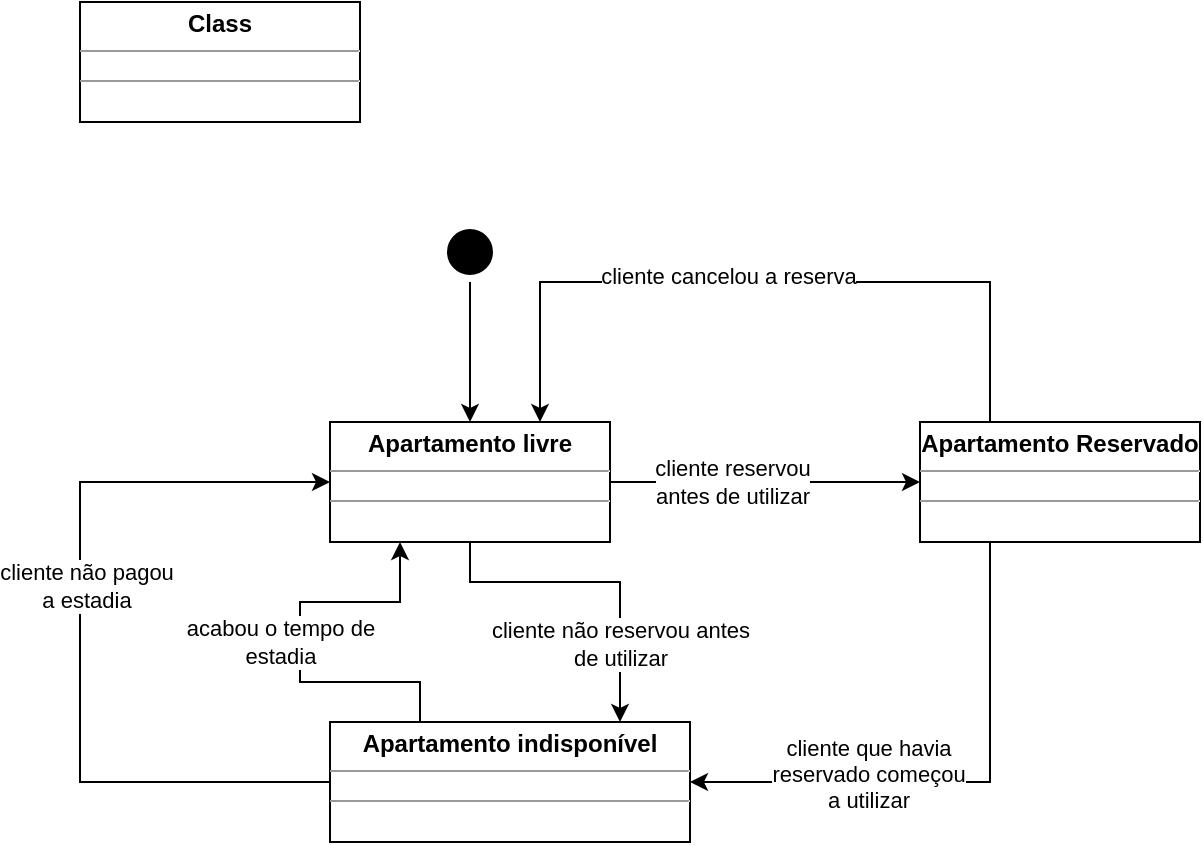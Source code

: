 <mxfile version="16.5.4" type="github">
  <diagram id="kfinT-BCKHiaZusBY4Pr" name="Page-1">
    <mxGraphModel dx="2037" dy="496" grid="1" gridSize="10" guides="1" tooltips="1" connect="1" arrows="1" fold="1" page="1" pageScale="1" pageWidth="1169" pageHeight="827" math="0" shadow="0">
      <root>
        <mxCell id="0" />
        <mxCell id="1" parent="0" />
        <mxCell id="80QCjHkP1U3Y7Aqf0_-P-11" style="edgeStyle=orthogonalEdgeStyle;rounded=0;orthogonalLoop=1;jettySize=auto;html=1;exitX=0.5;exitY=1;exitDx=0;exitDy=0;strokeColor=#000000;" edge="1" parent="1" source="80QCjHkP1U3Y7Aqf0_-P-1" target="80QCjHkP1U3Y7Aqf0_-P-5">
          <mxGeometry relative="1" as="geometry" />
        </mxCell>
        <mxCell id="80QCjHkP1U3Y7Aqf0_-P-1" value="" style="ellipse;html=1;shape=startState;fillColor=#000000;strokeColor=#000000;" vertex="1" parent="1">
          <mxGeometry x="210" y="120" width="30" height="30" as="geometry" />
        </mxCell>
        <mxCell id="80QCjHkP1U3Y7Aqf0_-P-4" value="&lt;p style=&quot;margin:0px;margin-top:4px;text-align:center;&quot;&gt;&lt;b&gt;Class&lt;/b&gt;&lt;/p&gt;&lt;hr size=&quot;1&quot;/&gt;&lt;div style=&quot;height:2px;&quot;&gt;&lt;/div&gt;&lt;hr size=&quot;1&quot;/&gt;&lt;div style=&quot;height:2px;&quot;&gt;&lt;/div&gt;" style="verticalAlign=top;align=left;overflow=fill;fontSize=12;fontFamily=Helvetica;html=1;strokeColor=#000000;" vertex="1" parent="1">
          <mxGeometry x="30" y="10" width="140" height="60" as="geometry" />
        </mxCell>
        <mxCell id="80QCjHkP1U3Y7Aqf0_-P-12" style="edgeStyle=orthogonalEdgeStyle;rounded=0;orthogonalLoop=1;jettySize=auto;html=1;exitX=1;exitY=0.5;exitDx=0;exitDy=0;strokeColor=#000000;" edge="1" parent="1" source="80QCjHkP1U3Y7Aqf0_-P-5" target="80QCjHkP1U3Y7Aqf0_-P-10">
          <mxGeometry relative="1" as="geometry" />
        </mxCell>
        <mxCell id="80QCjHkP1U3Y7Aqf0_-P-16" value="cliente reservou&lt;br&gt;antes de utilizar" style="edgeLabel;html=1;align=center;verticalAlign=middle;resizable=0;points=[];" vertex="1" connectable="0" parent="80QCjHkP1U3Y7Aqf0_-P-12">
          <mxGeometry x="-0.217" relative="1" as="geometry">
            <mxPoint as="offset" />
          </mxGeometry>
        </mxCell>
        <mxCell id="80QCjHkP1U3Y7Aqf0_-P-14" style="edgeStyle=orthogonalEdgeStyle;rounded=0;orthogonalLoop=1;jettySize=auto;html=1;exitX=0.5;exitY=1;exitDx=0;exitDy=0;strokeColor=#000000;" edge="1" parent="1" source="80QCjHkP1U3Y7Aqf0_-P-5" target="80QCjHkP1U3Y7Aqf0_-P-13">
          <mxGeometry relative="1" as="geometry">
            <Array as="points">
              <mxPoint x="225" y="300" />
              <mxPoint x="300" y="300" />
            </Array>
          </mxGeometry>
        </mxCell>
        <mxCell id="80QCjHkP1U3Y7Aqf0_-P-17" value="cliente não reservou antes&lt;br&gt;de utilizar" style="edgeLabel;html=1;align=center;verticalAlign=middle;resizable=0;points=[];" vertex="1" connectable="0" parent="80QCjHkP1U3Y7Aqf0_-P-14">
          <mxGeometry x="0.291" relative="1" as="geometry">
            <mxPoint y="19" as="offset" />
          </mxGeometry>
        </mxCell>
        <mxCell id="80QCjHkP1U3Y7Aqf0_-P-5" value="&lt;p style=&quot;margin: 0px ; margin-top: 4px ; text-align: center&quot;&gt;&lt;b&gt;Apartamento livre&lt;/b&gt;&lt;/p&gt;&lt;hr size=&quot;1&quot;&gt;&lt;div style=&quot;height: 2px&quot;&gt;&lt;/div&gt;&lt;hr size=&quot;1&quot;&gt;&lt;div style=&quot;height: 2px&quot;&gt;&lt;/div&gt;" style="verticalAlign=top;align=left;overflow=fill;fontSize=12;fontFamily=Helvetica;html=1;strokeColor=#000000;" vertex="1" parent="1">
          <mxGeometry x="155" y="220" width="140" height="60" as="geometry" />
        </mxCell>
        <mxCell id="80QCjHkP1U3Y7Aqf0_-P-21" style="edgeStyle=orthogonalEdgeStyle;rounded=0;orthogonalLoop=1;jettySize=auto;html=1;exitX=0.25;exitY=0;exitDx=0;exitDy=0;entryX=0.75;entryY=0;entryDx=0;entryDy=0;strokeColor=#000000;" edge="1" parent="1" source="80QCjHkP1U3Y7Aqf0_-P-10" target="80QCjHkP1U3Y7Aqf0_-P-5">
          <mxGeometry relative="1" as="geometry">
            <Array as="points">
              <mxPoint x="485" y="150" />
              <mxPoint x="260" y="150" />
            </Array>
          </mxGeometry>
        </mxCell>
        <mxCell id="80QCjHkP1U3Y7Aqf0_-P-22" value="cliente cancelou a reserva" style="edgeLabel;html=1;align=center;verticalAlign=middle;resizable=0;points=[];" vertex="1" connectable="0" parent="80QCjHkP1U3Y7Aqf0_-P-21">
          <mxGeometry x="0.101" y="-3" relative="1" as="geometry">
            <mxPoint as="offset" />
          </mxGeometry>
        </mxCell>
        <mxCell id="80QCjHkP1U3Y7Aqf0_-P-23" style="edgeStyle=orthogonalEdgeStyle;rounded=0;orthogonalLoop=1;jettySize=auto;html=1;exitX=0.25;exitY=1;exitDx=0;exitDy=0;entryX=1;entryY=0.5;entryDx=0;entryDy=0;strokeColor=#000000;" edge="1" parent="1" source="80QCjHkP1U3Y7Aqf0_-P-10" target="80QCjHkP1U3Y7Aqf0_-P-13">
          <mxGeometry relative="1" as="geometry" />
        </mxCell>
        <mxCell id="80QCjHkP1U3Y7Aqf0_-P-24" value="cliente que havia&lt;br&gt;reservado começou&lt;br&gt;a utilizar" style="edgeLabel;html=1;align=center;verticalAlign=middle;resizable=0;points=[];" vertex="1" connectable="0" parent="80QCjHkP1U3Y7Aqf0_-P-23">
          <mxGeometry x="0.341" y="-4" relative="1" as="geometry">
            <mxPoint as="offset" />
          </mxGeometry>
        </mxCell>
        <mxCell id="80QCjHkP1U3Y7Aqf0_-P-10" value="&lt;p style=&quot;margin: 0px ; margin-top: 4px ; text-align: center&quot;&gt;&lt;b&gt;Apartamento Reservado&lt;/b&gt;&lt;/p&gt;&lt;hr size=&quot;1&quot;&gt;&lt;div style=&quot;height: 2px&quot;&gt;&lt;/div&gt;&lt;hr size=&quot;1&quot;&gt;&lt;div style=&quot;height: 2px&quot;&gt;&lt;/div&gt;" style="verticalAlign=top;align=left;overflow=fill;fontSize=12;fontFamily=Helvetica;html=1;strokeColor=#000000;" vertex="1" parent="1">
          <mxGeometry x="450" y="220" width="140" height="60" as="geometry" />
        </mxCell>
        <mxCell id="80QCjHkP1U3Y7Aqf0_-P-18" style="edgeStyle=orthogonalEdgeStyle;rounded=0;orthogonalLoop=1;jettySize=auto;html=1;exitX=0;exitY=0.5;exitDx=0;exitDy=0;entryX=0;entryY=0.5;entryDx=0;entryDy=0;strokeColor=#000000;" edge="1" parent="1" source="80QCjHkP1U3Y7Aqf0_-P-13" target="80QCjHkP1U3Y7Aqf0_-P-5">
          <mxGeometry relative="1" as="geometry">
            <Array as="points">
              <mxPoint x="30" y="400" />
              <mxPoint x="30" y="250" />
            </Array>
          </mxGeometry>
        </mxCell>
        <mxCell id="80QCjHkP1U3Y7Aqf0_-P-19" value="cliente não pagou&lt;br&gt;a estadia" style="edgeLabel;html=1;align=center;verticalAlign=middle;resizable=0;points=[];" vertex="1" connectable="0" parent="80QCjHkP1U3Y7Aqf0_-P-18">
          <mxGeometry x="0.118" y="-3" relative="1" as="geometry">
            <mxPoint as="offset" />
          </mxGeometry>
        </mxCell>
        <mxCell id="80QCjHkP1U3Y7Aqf0_-P-25" style="edgeStyle=orthogonalEdgeStyle;rounded=0;orthogonalLoop=1;jettySize=auto;html=1;exitX=0.25;exitY=0;exitDx=0;exitDy=0;entryX=0.25;entryY=1;entryDx=0;entryDy=0;strokeColor=#000000;" edge="1" parent="1" source="80QCjHkP1U3Y7Aqf0_-P-13" target="80QCjHkP1U3Y7Aqf0_-P-5">
          <mxGeometry relative="1" as="geometry">
            <Array as="points">
              <mxPoint x="200" y="350" />
              <mxPoint x="140" y="350" />
              <mxPoint x="140" y="310" />
              <mxPoint x="190" y="310" />
            </Array>
          </mxGeometry>
        </mxCell>
        <mxCell id="80QCjHkP1U3Y7Aqf0_-P-26" value="acabou o tempo de&lt;br&gt;estadia" style="edgeLabel;html=1;align=center;verticalAlign=middle;resizable=0;points=[];" vertex="1" connectable="0" parent="80QCjHkP1U3Y7Aqf0_-P-25">
          <mxGeometry x="-0.13" y="1" relative="1" as="geometry">
            <mxPoint x="-9" y="-13" as="offset" />
          </mxGeometry>
        </mxCell>
        <mxCell id="80QCjHkP1U3Y7Aqf0_-P-13" value="&lt;p style=&quot;margin: 0px ; margin-top: 4px ; text-align: center&quot;&gt;&lt;b&gt;Apartamento indisponível&lt;/b&gt;&lt;/p&gt;&lt;hr size=&quot;1&quot;&gt;&lt;div style=&quot;height: 2px&quot;&gt;&lt;/div&gt;&lt;hr size=&quot;1&quot;&gt;&lt;div style=&quot;height: 2px&quot;&gt;&lt;/div&gt;" style="verticalAlign=top;align=left;overflow=fill;fontSize=12;fontFamily=Helvetica;html=1;strokeColor=#000000;" vertex="1" parent="1">
          <mxGeometry x="155" y="370" width="180" height="60" as="geometry" />
        </mxCell>
      </root>
    </mxGraphModel>
  </diagram>
</mxfile>
